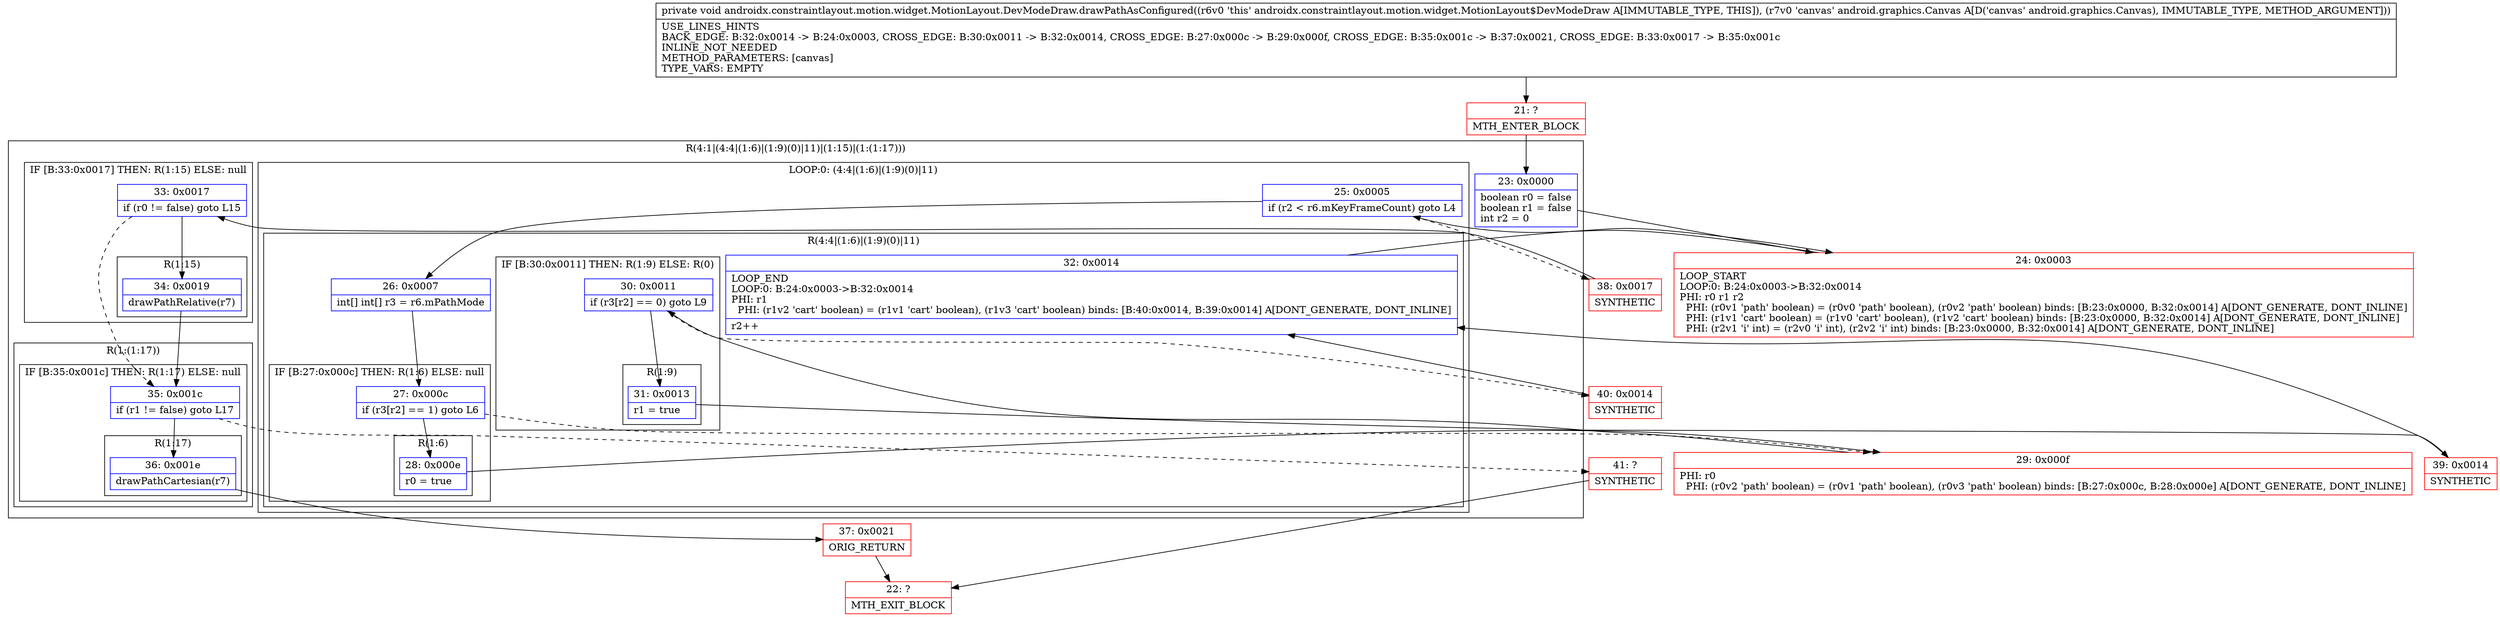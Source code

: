digraph "CFG forandroidx.constraintlayout.motion.widget.MotionLayout.DevModeDraw.drawPathAsConfigured(Landroid\/graphics\/Canvas;)V" {
subgraph cluster_Region_964249090 {
label = "R(4:1|(4:4|(1:6)|(1:9)(0)|11)|(1:15)|(1:(1:17)))";
node [shape=record,color=blue];
Node_23 [shape=record,label="{23\:\ 0x0000|boolean r0 = false\lboolean r1 = false\lint r2 = 0\l}"];
subgraph cluster_LoopRegion_1304979651 {
label = "LOOP:0: (4:4|(1:6)|(1:9)(0)|11)";
node [shape=record,color=blue];
Node_25 [shape=record,label="{25\:\ 0x0005|if (r2 \< r6.mKeyFrameCount) goto L4\l}"];
subgraph cluster_Region_1027627909 {
label = "R(4:4|(1:6)|(1:9)(0)|11)";
node [shape=record,color=blue];
Node_26 [shape=record,label="{26\:\ 0x0007|int[] int[] r3 = r6.mPathMode\l}"];
subgraph cluster_IfRegion_81408564 {
label = "IF [B:27:0x000c] THEN: R(1:6) ELSE: null";
node [shape=record,color=blue];
Node_27 [shape=record,label="{27\:\ 0x000c|if (r3[r2] == 1) goto L6\l}"];
subgraph cluster_Region_797506535 {
label = "R(1:6)";
node [shape=record,color=blue];
Node_28 [shape=record,label="{28\:\ 0x000e|r0 = true\l}"];
}
}
subgraph cluster_IfRegion_511031254 {
label = "IF [B:30:0x0011] THEN: R(1:9) ELSE: R(0)";
node [shape=record,color=blue];
Node_30 [shape=record,label="{30\:\ 0x0011|if (r3[r2] == 0) goto L9\l}"];
subgraph cluster_Region_1447951812 {
label = "R(1:9)";
node [shape=record,color=blue];
Node_31 [shape=record,label="{31\:\ 0x0013|r1 = true\l}"];
}
subgraph cluster_Region_1820719490 {
label = "R(0)";
node [shape=record,color=blue];
}
}
Node_32 [shape=record,label="{32\:\ 0x0014|LOOP_END\lLOOP:0: B:24:0x0003\-\>B:32:0x0014\lPHI: r1 \l  PHI: (r1v2 'cart' boolean) = (r1v1 'cart' boolean), (r1v3 'cart' boolean) binds: [B:40:0x0014, B:39:0x0014] A[DONT_GENERATE, DONT_INLINE]\l|r2++\l}"];
}
}
subgraph cluster_IfRegion_1026144813 {
label = "IF [B:33:0x0017] THEN: R(1:15) ELSE: null";
node [shape=record,color=blue];
Node_33 [shape=record,label="{33\:\ 0x0017|if (r0 != false) goto L15\l}"];
subgraph cluster_Region_1492473549 {
label = "R(1:15)";
node [shape=record,color=blue];
Node_34 [shape=record,label="{34\:\ 0x0019|drawPathRelative(r7)\l}"];
}
}
subgraph cluster_Region_746694236 {
label = "R(1:(1:17))";
node [shape=record,color=blue];
subgraph cluster_IfRegion_637003865 {
label = "IF [B:35:0x001c] THEN: R(1:17) ELSE: null";
node [shape=record,color=blue];
Node_35 [shape=record,label="{35\:\ 0x001c|if (r1 != false) goto L17\l}"];
subgraph cluster_Region_1703502400 {
label = "R(1:17)";
node [shape=record,color=blue];
Node_36 [shape=record,label="{36\:\ 0x001e|drawPathCartesian(r7)\l}"];
}
}
}
}
Node_21 [shape=record,color=red,label="{21\:\ ?|MTH_ENTER_BLOCK\l}"];
Node_24 [shape=record,color=red,label="{24\:\ 0x0003|LOOP_START\lLOOP:0: B:24:0x0003\-\>B:32:0x0014\lPHI: r0 r1 r2 \l  PHI: (r0v1 'path' boolean) = (r0v0 'path' boolean), (r0v2 'path' boolean) binds: [B:23:0x0000, B:32:0x0014] A[DONT_GENERATE, DONT_INLINE]\l  PHI: (r1v1 'cart' boolean) = (r1v0 'cart' boolean), (r1v2 'cart' boolean) binds: [B:23:0x0000, B:32:0x0014] A[DONT_GENERATE, DONT_INLINE]\l  PHI: (r2v1 'i' int) = (r2v0 'i' int), (r2v2 'i' int) binds: [B:23:0x0000, B:32:0x0014] A[DONT_GENERATE, DONT_INLINE]\l}"];
Node_29 [shape=record,color=red,label="{29\:\ 0x000f|PHI: r0 \l  PHI: (r0v2 'path' boolean) = (r0v1 'path' boolean), (r0v3 'path' boolean) binds: [B:27:0x000c, B:28:0x000e] A[DONT_GENERATE, DONT_INLINE]\l}"];
Node_39 [shape=record,color=red,label="{39\:\ 0x0014|SYNTHETIC\l}"];
Node_40 [shape=record,color=red,label="{40\:\ 0x0014|SYNTHETIC\l}"];
Node_38 [shape=record,color=red,label="{38\:\ 0x0017|SYNTHETIC\l}"];
Node_37 [shape=record,color=red,label="{37\:\ 0x0021|ORIG_RETURN\l}"];
Node_22 [shape=record,color=red,label="{22\:\ ?|MTH_EXIT_BLOCK\l}"];
Node_41 [shape=record,color=red,label="{41\:\ ?|SYNTHETIC\l}"];
MethodNode[shape=record,label="{private void androidx.constraintlayout.motion.widget.MotionLayout.DevModeDraw.drawPathAsConfigured((r6v0 'this' androidx.constraintlayout.motion.widget.MotionLayout$DevModeDraw A[IMMUTABLE_TYPE, THIS]), (r7v0 'canvas' android.graphics.Canvas A[D('canvas' android.graphics.Canvas), IMMUTABLE_TYPE, METHOD_ARGUMENT]))  | USE_LINES_HINTS\lBACK_EDGE: B:32:0x0014 \-\> B:24:0x0003, CROSS_EDGE: B:30:0x0011 \-\> B:32:0x0014, CROSS_EDGE: B:27:0x000c \-\> B:29:0x000f, CROSS_EDGE: B:35:0x001c \-\> B:37:0x0021, CROSS_EDGE: B:33:0x0017 \-\> B:35:0x001c\lINLINE_NOT_NEEDED\lMETHOD_PARAMETERS: [canvas]\lTYPE_VARS: EMPTY\l}"];
MethodNode -> Node_21;Node_23 -> Node_24;
Node_25 -> Node_26;
Node_25 -> Node_38[style=dashed];
Node_26 -> Node_27;
Node_27 -> Node_28;
Node_27 -> Node_29[style=dashed];
Node_28 -> Node_29;
Node_30 -> Node_31;
Node_30 -> Node_40[style=dashed];
Node_31 -> Node_39;
Node_32 -> Node_24;
Node_33 -> Node_34;
Node_33 -> Node_35[style=dashed];
Node_34 -> Node_35;
Node_35 -> Node_36;
Node_35 -> Node_41[style=dashed];
Node_36 -> Node_37;
Node_21 -> Node_23;
Node_24 -> Node_25;
Node_29 -> Node_30;
Node_39 -> Node_32;
Node_40 -> Node_32;
Node_38 -> Node_33;
Node_37 -> Node_22;
Node_41 -> Node_22;
}

